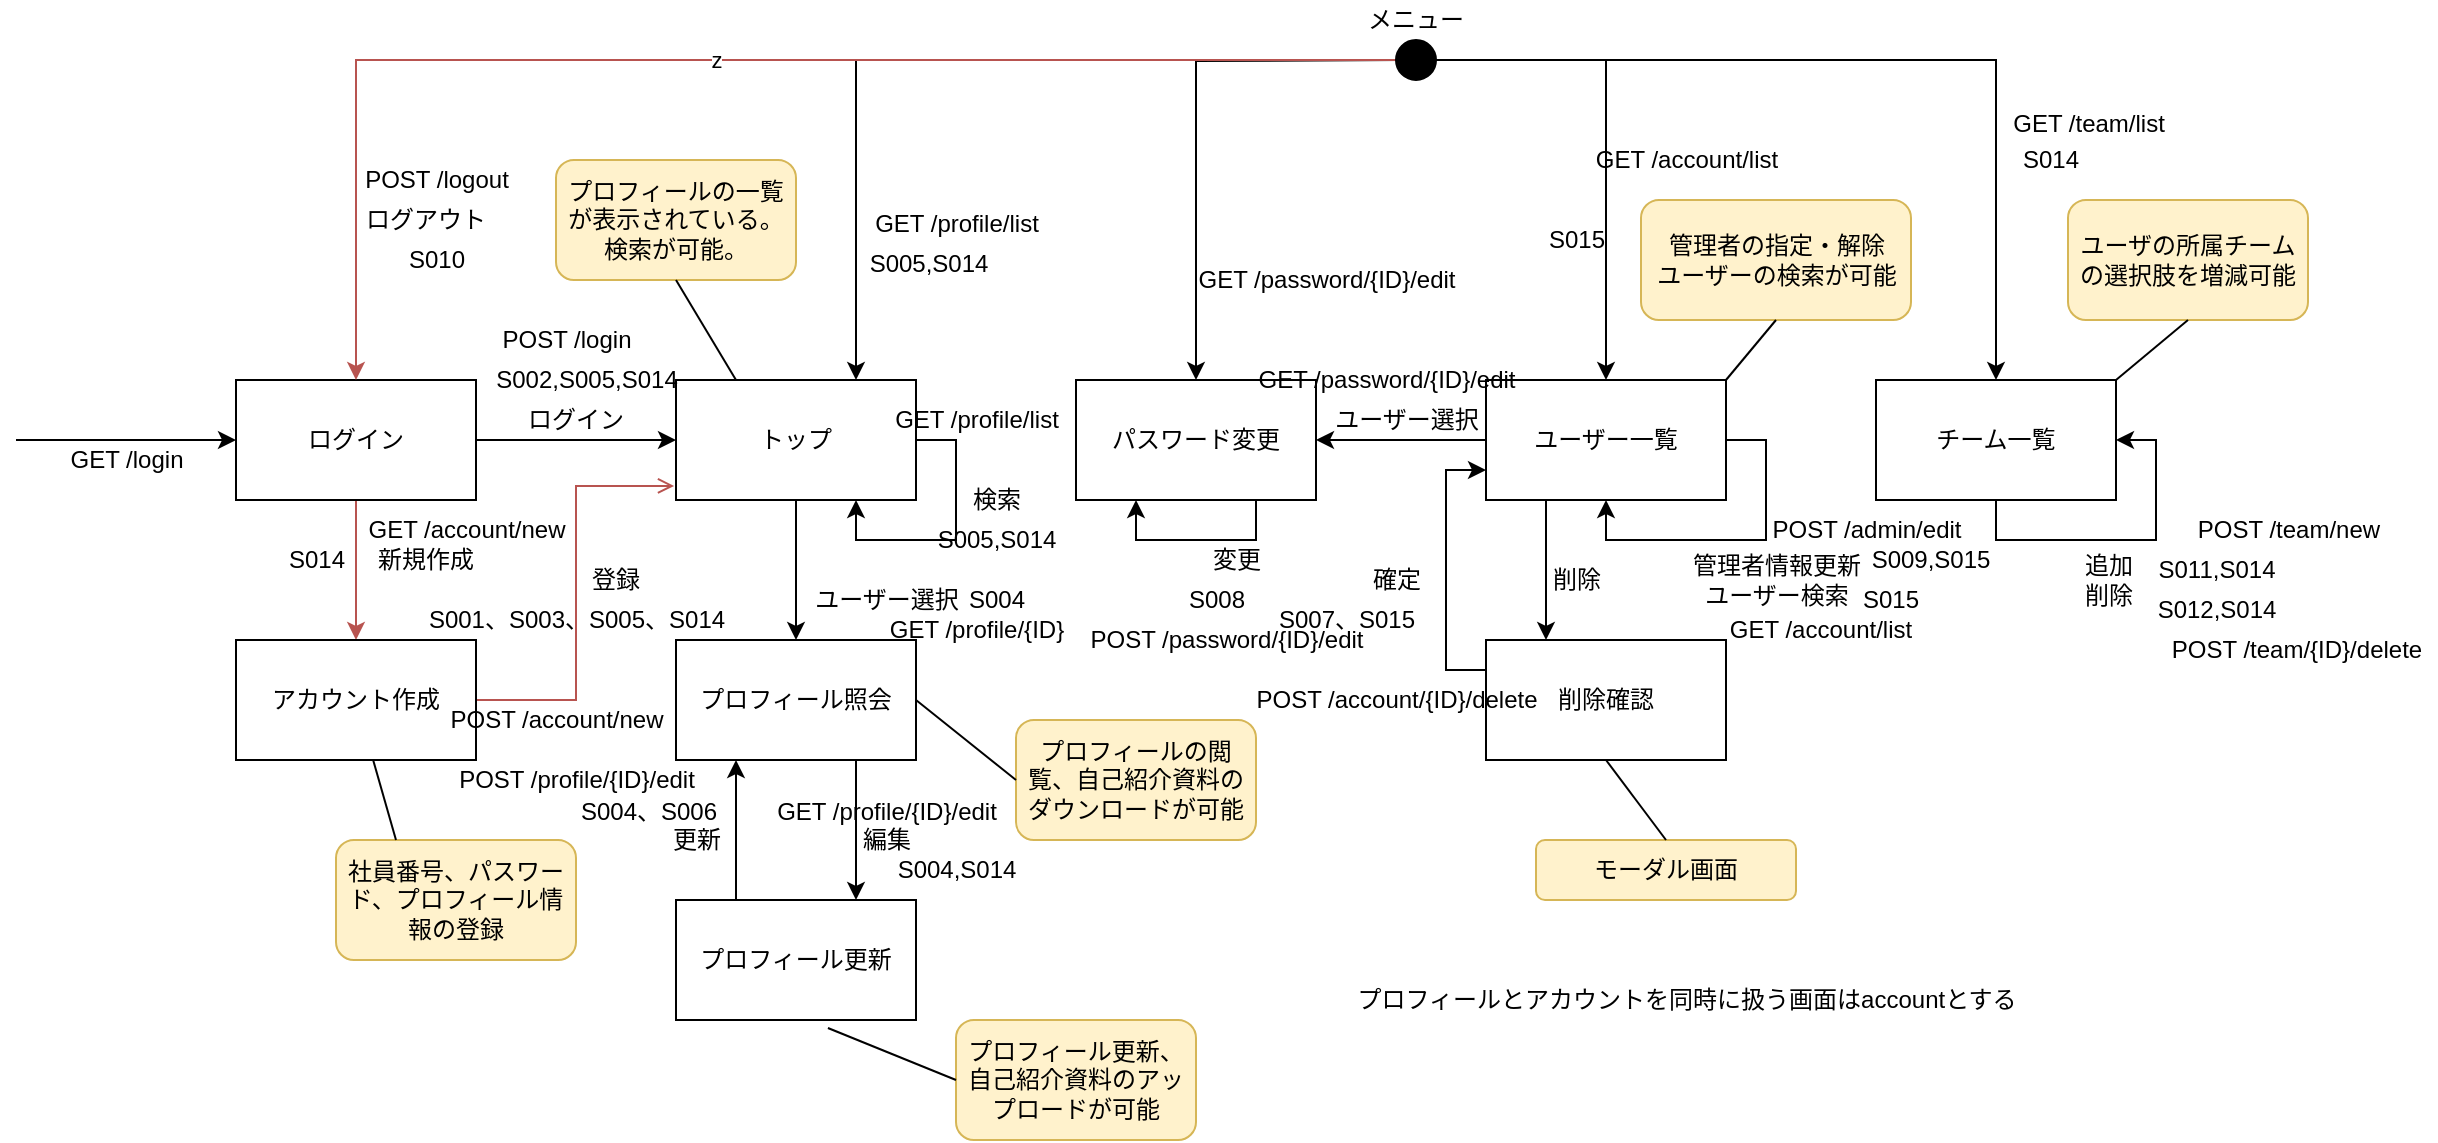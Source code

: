 <mxfile version="12.5.6" type="device"><diagram id="paMvonOcN-s5oI84Exjn" name="ページ1"><mxGraphModel dx="1366" dy="283" grid="1" gridSize="10" guides="1" tooltips="1" connect="1" arrows="1" fold="1" page="1" pageScale="1" pageWidth="827" pageHeight="1169" math="0" shadow="0"><root><mxCell id="0"/><mxCell id="1" parent="0"/><mxCell id="yHY2ssWV_9ZoU-B6fF4--26" style="edgeStyle=orthogonalEdgeStyle;rounded=0;orthogonalLoop=1;jettySize=auto;html=1;exitX=1;exitY=0.5;exitDx=0;exitDy=0;entryX=0;entryY=0.5;entryDx=0;entryDy=0;" parent="1" source="yHY2ssWV_9ZoU-B6fF4--1" target="yHY2ssWV_9ZoU-B6fF4--7" edge="1"><mxGeometry relative="1" as="geometry"/></mxCell><mxCell id="yHY2ssWV_9ZoU-B6fF4--35" style="edgeStyle=orthogonalEdgeStyle;rounded=0;orthogonalLoop=1;jettySize=auto;html=1;exitX=0.5;exitY=1;exitDx=0;exitDy=0;fillColor=#f8cecc;strokeColor=#b85450;" parent="1" source="yHY2ssWV_9ZoU-B6fF4--1" target="yHY2ssWV_9ZoU-B6fF4--2" edge="1"><mxGeometry relative="1" as="geometry"/></mxCell><mxCell id="yHY2ssWV_9ZoU-B6fF4--1" value="ログイン" style="rounded=0;whiteSpace=wrap;html=1;" parent="1" vertex="1"><mxGeometry x="20" y="300" width="120" height="60" as="geometry"/></mxCell><mxCell id="yHY2ssWV_9ZoU-B6fF4--37" style="edgeStyle=orthogonalEdgeStyle;rounded=0;orthogonalLoop=1;jettySize=auto;html=1;exitX=1;exitY=0.5;exitDx=0;exitDy=0;entryX=-0.008;entryY=0.883;entryDx=0;entryDy=0;entryPerimeter=0;endArrow=open;endFill=0;fillColor=#f8cecc;strokeColor=#b85450;" parent="1" source="yHY2ssWV_9ZoU-B6fF4--2" target="yHY2ssWV_9ZoU-B6fF4--7" edge="1"><mxGeometry relative="1" as="geometry"/></mxCell><mxCell id="yHY2ssWV_9ZoU-B6fF4--2" value="アカウント作成" style="rounded=0;whiteSpace=wrap;html=1;" parent="1" vertex="1"><mxGeometry x="20" y="430" width="120" height="60" as="geometry"/></mxCell><mxCell id="yHY2ssWV_9ZoU-B6fF4--3" value="社員番号、パスワード、プロフィール情報の登録" style="rounded=1;whiteSpace=wrap;html=1;fillColor=#fff2cc;strokeColor=#d6b656;" parent="1" vertex="1"><mxGeometry x="70" y="530" width="120" height="60" as="geometry"/></mxCell><mxCell id="yHY2ssWV_9ZoU-B6fF4--4" value="" style="endArrow=none;html=1;entryX=0.25;entryY=0;entryDx=0;entryDy=0;" parent="1" source="yHY2ssWV_9ZoU-B6fF4--2" target="yHY2ssWV_9ZoU-B6fF4--3" edge="1"><mxGeometry width="50" height="50" relative="1" as="geometry"><mxPoint x="388" y="180" as="sourcePoint"/><mxPoint x="438" y="130" as="targetPoint"/></mxGeometry></mxCell><mxCell id="yHY2ssWV_9ZoU-B6fF4--6" value="パスワード変更" style="rounded=0;whiteSpace=wrap;html=1;" parent="1" vertex="1"><mxGeometry x="440" y="300" width="120" height="60" as="geometry"/></mxCell><mxCell id="yHY2ssWV_9ZoU-B6fF4--24" style="edgeStyle=orthogonalEdgeStyle;rounded=0;orthogonalLoop=1;jettySize=auto;html=1;exitX=0.5;exitY=1;exitDx=0;exitDy=0;entryX=0.5;entryY=0;entryDx=0;entryDy=0;" parent="1" source="yHY2ssWV_9ZoU-B6fF4--7" target="yHY2ssWV_9ZoU-B6fF4--8" edge="1"><mxGeometry relative="1" as="geometry"/></mxCell><mxCell id="yHY2ssWV_9ZoU-B6fF4--7" value="トップ" style="rounded=0;whiteSpace=wrap;html=1;" parent="1" vertex="1"><mxGeometry x="240" y="300" width="120" height="60" as="geometry"/></mxCell><mxCell id="yHY2ssWV_9ZoU-B6fF4--34" style="edgeStyle=orthogonalEdgeStyle;rounded=0;orthogonalLoop=1;jettySize=auto;html=1;exitX=0.75;exitY=1;exitDx=0;exitDy=0;entryX=0.75;entryY=0;entryDx=0;entryDy=0;" parent="1" source="yHY2ssWV_9ZoU-B6fF4--8" target="yHY2ssWV_9ZoU-B6fF4--9" edge="1"><mxGeometry relative="1" as="geometry"/></mxCell><mxCell id="yHY2ssWV_9ZoU-B6fF4--8" value="プロフィール照会" style="rounded=0;whiteSpace=wrap;html=1;" parent="1" vertex="1"><mxGeometry x="240" y="430" width="120" height="60" as="geometry"/></mxCell><mxCell id="yHY2ssWV_9ZoU-B6fF4--33" style="edgeStyle=orthogonalEdgeStyle;rounded=0;orthogonalLoop=1;jettySize=auto;html=1;exitX=0.25;exitY=0;exitDx=0;exitDy=0;entryX=0.25;entryY=1;entryDx=0;entryDy=0;" parent="1" source="yHY2ssWV_9ZoU-B6fF4--9" target="yHY2ssWV_9ZoU-B6fF4--8" edge="1"><mxGeometry relative="1" as="geometry"/></mxCell><mxCell id="yHY2ssWV_9ZoU-B6fF4--9" value="プロフィール更新" style="rounded=0;whiteSpace=wrap;html=1;" parent="1" vertex="1"><mxGeometry x="240" y="560" width="120" height="60" as="geometry"/></mxCell><mxCell id="yHY2ssWV_9ZoU-B6fF4--10" value="チーム一覧" style="rounded=0;whiteSpace=wrap;html=1;" parent="1" vertex="1"><mxGeometry x="840" y="300" width="120" height="60" as="geometry"/></mxCell><mxCell id="yHY2ssWV_9ZoU-B6fF4--30" style="edgeStyle=orthogonalEdgeStyle;rounded=0;orthogonalLoop=1;jettySize=auto;html=1;exitX=0;exitY=0.5;exitDx=0;exitDy=0;entryX=1;entryY=0.5;entryDx=0;entryDy=0;" parent="1" source="yHY2ssWV_9ZoU-B6fF4--11" target="yHY2ssWV_9ZoU-B6fF4--6" edge="1"><mxGeometry relative="1" as="geometry"/></mxCell><mxCell id="yHY2ssWV_9ZoU-B6fF4--11" value="ユーザー一覧" style="rounded=0;whiteSpace=wrap;html=1;" parent="1" vertex="1"><mxGeometry x="645" y="300" width="120" height="60" as="geometry"/></mxCell><mxCell id="yHY2ssWV_9ZoU-B6fF4--12" style="edgeStyle=orthogonalEdgeStyle;rounded=0;orthogonalLoop=1;jettySize=auto;html=1;exitX=0.5;exitY=1;exitDx=0;exitDy=0;entryX=1;entryY=0.5;entryDx=0;entryDy=0;" parent="1" source="yHY2ssWV_9ZoU-B6fF4--10" target="yHY2ssWV_9ZoU-B6fF4--10" edge="1"><mxGeometry relative="1" as="geometry"/></mxCell><mxCell id="yHY2ssWV_9ZoU-B6fF4--15" style="edgeStyle=orthogonalEdgeStyle;rounded=0;orthogonalLoop=1;jettySize=auto;html=1;exitX=1;exitY=0.5;exitDx=0;exitDy=0;" parent="1" source="yHY2ssWV_9ZoU-B6fF4--13" target="yHY2ssWV_9ZoU-B6fF4--10" edge="1"><mxGeometry relative="1" as="geometry"/></mxCell><mxCell id="yHY2ssWV_9ZoU-B6fF4--19" style="edgeStyle=orthogonalEdgeStyle;rounded=0;orthogonalLoop=1;jettySize=auto;html=1;exitX=1;exitY=0.5;exitDx=0;exitDy=0;" parent="1" source="yHY2ssWV_9ZoU-B6fF4--13" target="yHY2ssWV_9ZoU-B6fF4--11" edge="1"><mxGeometry relative="1" as="geometry"><mxPoint x="570" y="200" as="targetPoint"/></mxGeometry></mxCell><mxCell id="yHY2ssWV_9ZoU-B6fF4--21" style="edgeStyle=orthogonalEdgeStyle;rounded=0;orthogonalLoop=1;jettySize=auto;html=1;entryX=0.5;entryY=0;entryDx=0;entryDy=0;" parent="1" target="yHY2ssWV_9ZoU-B6fF4--6" edge="1"><mxGeometry relative="1" as="geometry"><mxPoint x="450" y="240" as="targetPoint"/><mxPoint x="603" y="140" as="sourcePoint"/></mxGeometry></mxCell><mxCell id="yHY2ssWV_9ZoU-B6fF4--29" style="edgeStyle=orthogonalEdgeStyle;rounded=0;orthogonalLoop=1;jettySize=auto;html=1;exitX=0;exitY=0.5;exitDx=0;exitDy=0;entryX=0.75;entryY=0;entryDx=0;entryDy=0;" parent="1" source="yHY2ssWV_9ZoU-B6fF4--13" target="yHY2ssWV_9ZoU-B6fF4--7" edge="1"><mxGeometry relative="1" as="geometry"/></mxCell><mxCell id="yHY2ssWV_9ZoU-B6fF4--38" value="z" style="edgeStyle=orthogonalEdgeStyle;rounded=0;orthogonalLoop=1;jettySize=auto;html=1;exitX=0;exitY=0.5;exitDx=0;exitDy=0;fillColor=#f8cecc;strokeColor=#b85450;" parent="1" source="yHY2ssWV_9ZoU-B6fF4--13" target="yHY2ssWV_9ZoU-B6fF4--1" edge="1"><mxGeometry relative="1" as="geometry"/></mxCell><mxCell id="yHY2ssWV_9ZoU-B6fF4--13" value="" style="ellipse;whiteSpace=wrap;html=1;aspect=fixed;fillColor=#000000;" parent="1" vertex="1"><mxGeometry x="600" y="130" width="20" height="20" as="geometry"/></mxCell><mxCell id="yHY2ssWV_9ZoU-B6fF4--17" value="メニュー" style="text;html=1;strokeColor=none;fillColor=none;align=center;verticalAlign=middle;whiteSpace=wrap;rounded=0;" parent="1" vertex="1"><mxGeometry x="575" y="110" width="70" height="20" as="geometry"/></mxCell><mxCell id="yHY2ssWV_9ZoU-B6fF4--32" style="edgeStyle=orthogonalEdgeStyle;rounded=0;orthogonalLoop=1;jettySize=auto;html=1;exitX=0.75;exitY=1;exitDx=0;exitDy=0;entryX=0.25;entryY=1;entryDx=0;entryDy=0;" parent="1" source="yHY2ssWV_9ZoU-B6fF4--6" target="yHY2ssWV_9ZoU-B6fF4--6" edge="1"><mxGeometry relative="1" as="geometry"/></mxCell><mxCell id="yHY2ssWV_9ZoU-B6fF4--39" style="edgeStyle=orthogonalEdgeStyle;rounded=0;orthogonalLoop=1;jettySize=auto;html=1;exitX=1;exitY=0.5;exitDx=0;exitDy=0;entryX=0.75;entryY=1;entryDx=0;entryDy=0;" parent="1" source="yHY2ssWV_9ZoU-B6fF4--7" target="yHY2ssWV_9ZoU-B6fF4--7" edge="1"><mxGeometry relative="1" as="geometry"/></mxCell><mxCell id="yHY2ssWV_9ZoU-B6fF4--40" style="edgeStyle=orthogonalEdgeStyle;rounded=0;orthogonalLoop=1;jettySize=auto;html=1;exitX=1;exitY=0.5;exitDx=0;exitDy=0;entryX=0.5;entryY=1;entryDx=0;entryDy=0;" parent="1" source="yHY2ssWV_9ZoU-B6fF4--11" target="yHY2ssWV_9ZoU-B6fF4--11" edge="1"><mxGeometry relative="1" as="geometry"/></mxCell><mxCell id="yHY2ssWV_9ZoU-B6fF4--43" style="edgeStyle=orthogonalEdgeStyle;rounded=0;orthogonalLoop=1;jettySize=auto;html=1;exitX=0;exitY=0.25;exitDx=0;exitDy=0;entryX=0;entryY=0.75;entryDx=0;entryDy=0;" parent="1" source="yHY2ssWV_9ZoU-B6fF4--41" target="yHY2ssWV_9ZoU-B6fF4--11" edge="1"><mxGeometry relative="1" as="geometry"/></mxCell><mxCell id="yHY2ssWV_9ZoU-B6fF4--41" value="削除確認" style="rounded=0;whiteSpace=wrap;html=1;" parent="1" vertex="1"><mxGeometry x="645" y="430" width="120" height="60" as="geometry"/></mxCell><mxCell id="yHY2ssWV_9ZoU-B6fF4--44" value="ログアウト" style="text;html=1;strokeColor=none;fillColor=none;align=center;verticalAlign=middle;whiteSpace=wrap;rounded=0;" parent="1" vertex="1"><mxGeometry x="80" y="210" width="70" height="20" as="geometry"/></mxCell><mxCell id="yHY2ssWV_9ZoU-B6fF4--45" value="新規作成" style="text;html=1;strokeColor=none;fillColor=none;align=center;verticalAlign=middle;whiteSpace=wrap;rounded=0;" parent="1" vertex="1"><mxGeometry x="80" y="380" width="70" height="20" as="geometry"/></mxCell><mxCell id="yHY2ssWV_9ZoU-B6fF4--46" value="登録" style="text;html=1;strokeColor=none;fillColor=none;align=center;verticalAlign=middle;whiteSpace=wrap;rounded=0;" parent="1" vertex="1"><mxGeometry x="190" y="390" width="40" height="20" as="geometry"/></mxCell><mxCell id="yHY2ssWV_9ZoU-B6fF4--47" value="ログイン" style="text;html=1;strokeColor=none;fillColor=none;align=center;verticalAlign=middle;whiteSpace=wrap;rounded=0;" parent="1" vertex="1"><mxGeometry x="160" y="310" width="60" height="20" as="geometry"/></mxCell><mxCell id="yHY2ssWV_9ZoU-B6fF4--50" value="検索" style="text;html=1;align=center;verticalAlign=middle;resizable=0;points=[];autosize=1;" parent="1" vertex="1"><mxGeometry x="380" y="350" width="40" height="20" as="geometry"/></mxCell><mxCell id="yHY2ssWV_9ZoU-B6fF4--51" value="ユーザー選択" style="text;html=1;align=center;verticalAlign=middle;resizable=0;points=[];autosize=1;" parent="1" vertex="1"><mxGeometry x="300" y="400" width="90" height="20" as="geometry"/></mxCell><mxCell id="yHY2ssWV_9ZoU-B6fF4--52" value="編集" style="text;html=1;align=center;verticalAlign=middle;resizable=0;points=[];autosize=1;" parent="1" vertex="1"><mxGeometry x="325" y="520" width="40" height="20" as="geometry"/></mxCell><mxCell id="yHY2ssWV_9ZoU-B6fF4--53" value="更新" style="text;html=1;align=center;verticalAlign=middle;resizable=0;points=[];autosize=1;" parent="1" vertex="1"><mxGeometry x="230" y="520" width="40" height="20" as="geometry"/></mxCell><mxCell id="yHY2ssWV_9ZoU-B6fF4--54" value="変更" style="text;html=1;align=center;verticalAlign=middle;resizable=0;points=[];autosize=1;" parent="1" vertex="1"><mxGeometry x="500" y="380" width="40" height="20" as="geometry"/></mxCell><mxCell id="yHY2ssWV_9ZoU-B6fF4--55" value="ユーザー選択" style="text;html=1;align=center;verticalAlign=middle;resizable=0;points=[];autosize=1;" parent="1" vertex="1"><mxGeometry x="560" y="310" width="90" height="20" as="geometry"/></mxCell><mxCell id="yHY2ssWV_9ZoU-B6fF4--56" value="管理者情報更新&lt;br&gt;ユーザー検索" style="text;html=1;align=center;verticalAlign=middle;resizable=0;points=[];autosize=1;" parent="1" vertex="1"><mxGeometry x="740" y="385" width="100" height="30" as="geometry"/></mxCell><mxCell id="yHY2ssWV_9ZoU-B6fF4--58" style="edgeStyle=orthogonalEdgeStyle;rounded=0;orthogonalLoop=1;jettySize=auto;html=1;exitX=0.25;exitY=1;exitDx=0;exitDy=0;entryX=0.25;entryY=0;entryDx=0;entryDy=0;" parent="1" source="yHY2ssWV_9ZoU-B6fF4--11" target="yHY2ssWV_9ZoU-B6fF4--41" edge="1"><mxGeometry relative="1" as="geometry"><mxPoint x="675" y="360" as="sourcePoint"/><mxPoint x="680" y="400" as="targetPoint"/></mxGeometry></mxCell><mxCell id="yHY2ssWV_9ZoU-B6fF4--59" value="削除" style="text;html=1;align=center;verticalAlign=middle;resizable=0;points=[];autosize=1;" parent="1" vertex="1"><mxGeometry x="670" y="390" width="40" height="20" as="geometry"/></mxCell><mxCell id="yHY2ssWV_9ZoU-B6fF4--60" value="確定" style="text;html=1;align=center;verticalAlign=middle;resizable=0;points=[];autosize=1;" parent="1" vertex="1"><mxGeometry x="580" y="390" width="40" height="20" as="geometry"/></mxCell><mxCell id="yHY2ssWV_9ZoU-B6fF4--61" value="追加&lt;br&gt;削除" style="text;html=1;align=center;verticalAlign=middle;resizable=0;points=[];autosize=1;" parent="1" vertex="1"><mxGeometry x="936" y="385" width="40" height="30" as="geometry"/></mxCell><mxCell id="yHY2ssWV_9ZoU-B6fF4--63" value="プロフィール更新、自己紹介資料のアップロードが可能" style="rounded=1;whiteSpace=wrap;html=1;fillColor=#fff2cc;strokeColor=#d6b656;" parent="1" vertex="1"><mxGeometry x="380" y="620" width="120" height="60" as="geometry"/></mxCell><mxCell id="yHY2ssWV_9ZoU-B6fF4--65" value="" style="endArrow=none;html=1;entryX=0.633;entryY=1.067;entryDx=0;entryDy=0;entryPerimeter=0;exitX=0;exitY=0.5;exitDx=0;exitDy=0;" parent="1" source="yHY2ssWV_9ZoU-B6fF4--63" target="yHY2ssWV_9ZoU-B6fF4--9" edge="1"><mxGeometry width="50" height="50" relative="1" as="geometry"><mxPoint x="20" y="750" as="sourcePoint"/><mxPoint x="70" y="700" as="targetPoint"/></mxGeometry></mxCell><mxCell id="yHY2ssWV_9ZoU-B6fF4--66" value="プロフィールの閲覧、自己紹介資料のダウンロードが可能" style="rounded=1;whiteSpace=wrap;html=1;fillColor=#fff2cc;strokeColor=#d6b656;" parent="1" vertex="1"><mxGeometry x="410" y="470" width="120" height="60" as="geometry"/></mxCell><mxCell id="yHY2ssWV_9ZoU-B6fF4--67" value="" style="endArrow=none;html=1;entryX=1;entryY=0.5;entryDx=0;entryDy=0;exitX=0;exitY=0.5;exitDx=0;exitDy=0;" parent="1" source="yHY2ssWV_9ZoU-B6fF4--66" target="yHY2ssWV_9ZoU-B6fF4--8" edge="1"><mxGeometry width="50" height="50" relative="1" as="geometry"><mxPoint x="20" y="750" as="sourcePoint"/><mxPoint x="70" y="700" as="targetPoint"/></mxGeometry></mxCell><mxCell id="yHY2ssWV_9ZoU-B6fF4--68" value="プロフィールの一覧が表示されている。検索が可能。" style="rounded=1;whiteSpace=wrap;html=1;fillColor=#fff2cc;strokeColor=#d6b656;" parent="1" vertex="1"><mxGeometry x="180" y="190" width="120" height="60" as="geometry"/></mxCell><mxCell id="yHY2ssWV_9ZoU-B6fF4--69" value="" style="endArrow=none;html=1;entryX=0.5;entryY=1;entryDx=0;entryDy=0;exitX=0.25;exitY=0;exitDx=0;exitDy=0;" parent="1" source="yHY2ssWV_9ZoU-B6fF4--7" target="yHY2ssWV_9ZoU-B6fF4--68" edge="1"><mxGeometry width="50" height="50" relative="1" as="geometry"><mxPoint x="20" y="750" as="sourcePoint"/><mxPoint x="70" y="700" as="targetPoint"/></mxGeometry></mxCell><mxCell id="yHY2ssWV_9ZoU-B6fF4--70" value="管理者の指定・解除&lt;br&gt;ユーザーの検索が可能" style="rounded=1;whiteSpace=wrap;html=1;fillColor=#fff2cc;strokeColor=#d6b656;" parent="1" vertex="1"><mxGeometry x="722.5" y="210" width="135" height="60" as="geometry"/></mxCell><mxCell id="yHY2ssWV_9ZoU-B6fF4--71" value="" style="endArrow=none;html=1;entryX=0.5;entryY=1;entryDx=0;entryDy=0;exitX=1;exitY=0;exitDx=0;exitDy=0;" parent="1" source="yHY2ssWV_9ZoU-B6fF4--11" target="yHY2ssWV_9ZoU-B6fF4--70" edge="1"><mxGeometry width="50" height="50" relative="1" as="geometry"><mxPoint x="20" y="750" as="sourcePoint"/><mxPoint x="70" y="700" as="targetPoint"/></mxGeometry></mxCell><mxCell id="yHY2ssWV_9ZoU-B6fF4--72" value="ユーザの所属チームの選択肢を増減可能" style="rounded=1;whiteSpace=wrap;html=1;fillColor=#fff2cc;strokeColor=#d6b656;" parent="1" vertex="1"><mxGeometry x="936" y="210" width="120" height="60" as="geometry"/></mxCell><mxCell id="yHY2ssWV_9ZoU-B6fF4--73" value="" style="endArrow=none;html=1;entryX=0.5;entryY=1;entryDx=0;entryDy=0;exitX=1;exitY=0;exitDx=0;exitDy=0;" parent="1" source="yHY2ssWV_9ZoU-B6fF4--10" target="yHY2ssWV_9ZoU-B6fF4--72" edge="1"><mxGeometry width="50" height="50" relative="1" as="geometry"><mxPoint x="20" y="750" as="sourcePoint"/><mxPoint x="70" y="700" as="targetPoint"/></mxGeometry></mxCell><mxCell id="yHY2ssWV_9ZoU-B6fF4--74" value="モーダル画面" style="rounded=1;whiteSpace=wrap;html=1;fillColor=#fff2cc;strokeColor=#d6b656;" parent="1" vertex="1"><mxGeometry x="670" y="530" width="130" height="30" as="geometry"/></mxCell><mxCell id="yHY2ssWV_9ZoU-B6fF4--75" value="" style="endArrow=none;html=1;entryX=0.5;entryY=1;entryDx=0;entryDy=0;exitX=0.5;exitY=0;exitDx=0;exitDy=0;" parent="1" source="yHY2ssWV_9ZoU-B6fF4--74" target="yHY2ssWV_9ZoU-B6fF4--41" edge="1"><mxGeometry width="50" height="50" relative="1" as="geometry"><mxPoint x="20" y="750" as="sourcePoint"/><mxPoint x="70" y="700" as="targetPoint"/></mxGeometry></mxCell><mxCell id="3-vJJT77rs1jXYhBp6Hb-1" value="S001、S003、S005、S014" style="text;html=1;align=center;verticalAlign=middle;resizable=0;points=[];autosize=1;" vertex="1" parent="1"><mxGeometry x="105" y="410" width="170" height="20" as="geometry"/></mxCell><mxCell id="3-vJJT77rs1jXYhBp6Hb-2" value="S005,S014" style="text;html=1;align=center;verticalAlign=middle;resizable=0;points=[];autosize=1;" vertex="1" parent="1"><mxGeometry x="360" y="370" width="80" height="20" as="geometry"/></mxCell><mxCell id="3-vJJT77rs1jXYhBp6Hb-3" value="&lt;div&gt;S004&lt;/div&gt;" style="text;html=1;align=center;verticalAlign=middle;resizable=0;points=[];autosize=1;" vertex="1" parent="1"><mxGeometry x="380" y="400" width="40" height="20" as="geometry"/></mxCell><mxCell id="3-vJJT77rs1jXYhBp6Hb-4" value="S004,S014" style="text;html=1;align=center;verticalAlign=middle;resizable=0;points=[];autosize=1;" vertex="1" parent="1"><mxGeometry x="340" y="535" width="80" height="20" as="geometry"/></mxCell><mxCell id="3-vJJT77rs1jXYhBp6Hb-5" value="S014" style="text;html=1;align=center;verticalAlign=middle;resizable=0;points=[];autosize=1;" vertex="1" parent="1"><mxGeometry x="40" y="380" width="40" height="20" as="geometry"/></mxCell><mxCell id="3-vJJT77rs1jXYhBp6Hb-6" value="&lt;div&gt;S004、S006&lt;/div&gt;" style="text;html=1;align=center;verticalAlign=middle;resizable=0;points=[];autosize=1;" vertex="1" parent="1"><mxGeometry x="181" y="506" width="90" height="20" as="geometry"/></mxCell><mxCell id="3-vJJT77rs1jXYhBp6Hb-7" value="S008" style="text;html=1;align=center;verticalAlign=middle;resizable=0;points=[];autosize=1;" vertex="1" parent="1"><mxGeometry x="490" y="400" width="40" height="20" as="geometry"/></mxCell><mxCell id="3-vJJT77rs1jXYhBp6Hb-8" value="S015" style="text;html=1;align=center;verticalAlign=middle;resizable=0;points=[];autosize=1;" vertex="1" parent="1"><mxGeometry x="670" y="220" width="40" height="20" as="geometry"/></mxCell><mxCell id="3-vJJT77rs1jXYhBp6Hb-10" value="S007、S015" style="text;html=1;align=center;verticalAlign=middle;resizable=0;points=[];autosize=1;" vertex="1" parent="1"><mxGeometry x="530" y="410" width="90" height="20" as="geometry"/></mxCell><mxCell id="3-vJJT77rs1jXYhBp6Hb-11" value="S009,S015" style="text;html=1;align=center;verticalAlign=middle;resizable=0;points=[];autosize=1;" vertex="1" parent="1"><mxGeometry x="827" y="380" width="80" height="20" as="geometry"/></mxCell><mxCell id="3-vJJT77rs1jXYhBp6Hb-12" value="S015" style="text;html=1;align=center;verticalAlign=middle;resizable=0;points=[];autosize=1;" vertex="1" parent="1"><mxGeometry x="827" y="400" width="40" height="20" as="geometry"/></mxCell><mxCell id="3-vJJT77rs1jXYhBp6Hb-13" value="S014" style="text;html=1;align=center;verticalAlign=middle;resizable=0;points=[];autosize=1;" vertex="1" parent="1"><mxGeometry x="907" y="180" width="40" height="20" as="geometry"/></mxCell><mxCell id="3-vJJT77rs1jXYhBp6Hb-15" value="S011,S014" style="text;html=1;align=center;verticalAlign=middle;resizable=0;points=[];autosize=1;" vertex="1" parent="1"><mxGeometry x="970" y="385" width="80" height="20" as="geometry"/></mxCell><mxCell id="3-vJJT77rs1jXYhBp6Hb-16" value="S012,S014" style="text;html=1;align=center;verticalAlign=middle;resizable=0;points=[];autosize=1;" vertex="1" parent="1"><mxGeometry x="970" y="405" width="80" height="20" as="geometry"/></mxCell><mxCell id="3-vJJT77rs1jXYhBp6Hb-17" value="S005,S014" style="text;html=1;align=center;verticalAlign=middle;resizable=0;points=[];autosize=1;" vertex="1" parent="1"><mxGeometry x="326" y="232" width="80" height="20" as="geometry"/></mxCell><mxCell id="3-vJJT77rs1jXYhBp6Hb-18" value="S002,S005,S014" style="text;html=1;align=center;verticalAlign=middle;resizable=0;points=[];autosize=1;" vertex="1" parent="1"><mxGeometry x="140" y="290" width="110" height="20" as="geometry"/></mxCell><mxCell id="3-vJJT77rs1jXYhBp6Hb-19" value="S010" style="text;html=1;align=center;verticalAlign=middle;resizable=0;points=[];autosize=1;" vertex="1" parent="1"><mxGeometry x="100" y="230" width="40" height="20" as="geometry"/></mxCell><mxCell id="3-vJJT77rs1jXYhBp6Hb-20" value="GET /account/new" style="text;html=1;align=center;verticalAlign=middle;resizable=0;points=[];autosize=1;" vertex="1" parent="1"><mxGeometry x="80" y="365" width="110" height="20" as="geometry"/></mxCell><mxCell id="3-vJJT77rs1jXYhBp6Hb-21" value="POST /account/new" style="text;html=1;align=center;verticalAlign=middle;resizable=0;points=[];autosize=1;" vertex="1" parent="1"><mxGeometry x="120" y="460" width="120" height="20" as="geometry"/></mxCell><mxCell id="3-vJJT77rs1jXYhBp6Hb-23" value="GET /profile/list" style="text;html=1;align=center;verticalAlign=middle;resizable=0;points=[];autosize=1;" vertex="1" parent="1"><mxGeometry x="340" y="310" width="100" height="20" as="geometry"/></mxCell><mxCell id="3-vJJT77rs1jXYhBp6Hb-24" value="GET /profile/{ID}" style="text;html=1;align=center;verticalAlign=middle;resizable=0;points=[];autosize=1;" vertex="1" parent="1"><mxGeometry x="340" y="415" width="100" height="20" as="geometry"/></mxCell><mxCell id="3-vJJT77rs1jXYhBp6Hb-25" value="GET /profile/{ID}/edit" style="text;html=1;align=center;verticalAlign=middle;resizable=0;points=[];autosize=1;" vertex="1" parent="1"><mxGeometry x="280" y="506" width="130" height="20" as="geometry"/></mxCell><mxCell id="3-vJJT77rs1jXYhBp6Hb-26" value="POST /profile/{ID}/edit" style="text;html=1;align=center;verticalAlign=middle;resizable=0;points=[];autosize=1;" vertex="1" parent="1"><mxGeometry x="125" y="490" width="130" height="20" as="geometry"/></mxCell><mxCell id="3-vJJT77rs1jXYhBp6Hb-27" value="GET /profile/list" style="text;html=1;align=center;verticalAlign=middle;resizable=0;points=[];autosize=1;" vertex="1" parent="1"><mxGeometry x="330" y="212" width="100" height="20" as="geometry"/></mxCell><mxCell id="3-vJJT77rs1jXYhBp6Hb-28" value="GET /password/{ID}/edit" style="text;html=1;align=center;verticalAlign=middle;resizable=0;points=[];autosize=1;" vertex="1" parent="1"><mxGeometry x="490" y="240" width="150" height="20" as="geometry"/></mxCell><mxCell id="3-vJJT77rs1jXYhBp6Hb-30" value="POST /password/{ID}/edit" style="text;html=1;align=center;verticalAlign=middle;resizable=0;points=[];autosize=1;" vertex="1" parent="1"><mxGeometry x="440" y="420" width="150" height="20" as="geometry"/></mxCell><mxCell id="3-vJJT77rs1jXYhBp6Hb-31" value="GET /account/list" style="text;html=1;align=center;verticalAlign=middle;resizable=0;points=[];autosize=1;" vertex="1" parent="1"><mxGeometry x="690" y="180" width="110" height="20" as="geometry"/></mxCell><mxCell id="3-vJJT77rs1jXYhBp6Hb-32" value="POST /account/{ID}/delete" style="text;html=1;align=center;verticalAlign=middle;resizable=0;points=[];autosize=1;" vertex="1" parent="1"><mxGeometry x="520" y="450" width="160" height="20" as="geometry"/></mxCell><mxCell id="3-vJJT77rs1jXYhBp6Hb-33" value="プロフィールとアカウントを同時に扱う画面はaccountとする" style="text;html=1;align=center;verticalAlign=middle;resizable=0;points=[];autosize=1;" vertex="1" parent="1"><mxGeometry x="570" y="600" width="350" height="20" as="geometry"/></mxCell><mxCell id="3-vJJT77rs1jXYhBp6Hb-34" value="GET /password/{ID}/edit" style="text;html=1;align=center;verticalAlign=middle;resizable=0;points=[];autosize=1;" vertex="1" parent="1"><mxGeometry x="520" y="290" width="150" height="20" as="geometry"/></mxCell><mxCell id="3-vJJT77rs1jXYhBp6Hb-35" value="POST /admin/edit" style="text;html=1;align=center;verticalAlign=middle;resizable=0;points=[];autosize=1;" vertex="1" parent="1"><mxGeometry x="780" y="365" width="110" height="20" as="geometry"/></mxCell><mxCell id="3-vJJT77rs1jXYhBp6Hb-37" value="GET /account/list" style="text;html=1;align=center;verticalAlign=middle;resizable=0;points=[];autosize=1;" vertex="1" parent="1"><mxGeometry x="757" y="415" width="110" height="20" as="geometry"/></mxCell><mxCell id="3-vJJT77rs1jXYhBp6Hb-38" value="GET /team/list" style="text;html=1;align=center;verticalAlign=middle;resizable=0;points=[];autosize=1;" vertex="1" parent="1"><mxGeometry x="901" y="162" width="90" height="20" as="geometry"/></mxCell><mxCell id="3-vJJT77rs1jXYhBp6Hb-39" value="POST /team/new" style="text;html=1;align=center;verticalAlign=middle;resizable=0;points=[];autosize=1;" vertex="1" parent="1"><mxGeometry x="991" y="365" width="110" height="20" as="geometry"/></mxCell><mxCell id="3-vJJT77rs1jXYhBp6Hb-40" value="POST /team/{ID}/delete" style="text;html=1;align=center;verticalAlign=middle;resizable=0;points=[];autosize=1;" vertex="1" parent="1"><mxGeometry x="980" y="425" width="140" height="20" as="geometry"/></mxCell><mxCell id="3-vJJT77rs1jXYhBp6Hb-41" value="GET /login" style="text;html=1;align=center;verticalAlign=middle;resizable=0;points=[];autosize=1;" vertex="1" parent="1"><mxGeometry x="-70.38" y="330" width="70" height="20" as="geometry"/></mxCell><mxCell id="3-vJJT77rs1jXYhBp6Hb-42" value="POST /login" style="text;html=1;align=center;verticalAlign=middle;resizable=0;points=[];autosize=1;" vertex="1" parent="1"><mxGeometry x="145" y="270" width="80" height="20" as="geometry"/></mxCell><mxCell id="3-vJJT77rs1jXYhBp6Hb-43" value="" style="endArrow=classic;html=1;entryX=0;entryY=0.5;entryDx=0;entryDy=0;" edge="1" parent="1" target="yHY2ssWV_9ZoU-B6fF4--1"><mxGeometry width="50" height="50" relative="1" as="geometry"><mxPoint x="-90" y="330" as="sourcePoint"/><mxPoint x="-20" y="700" as="targetPoint"/></mxGeometry></mxCell><mxCell id="3-vJJT77rs1jXYhBp6Hb-44" value="POST /logout" style="text;html=1;align=center;verticalAlign=middle;resizable=0;points=[];autosize=1;" vertex="1" parent="1"><mxGeometry x="75" y="190" width="90" height="20" as="geometry"/></mxCell></root></mxGraphModel></diagram></mxfile>